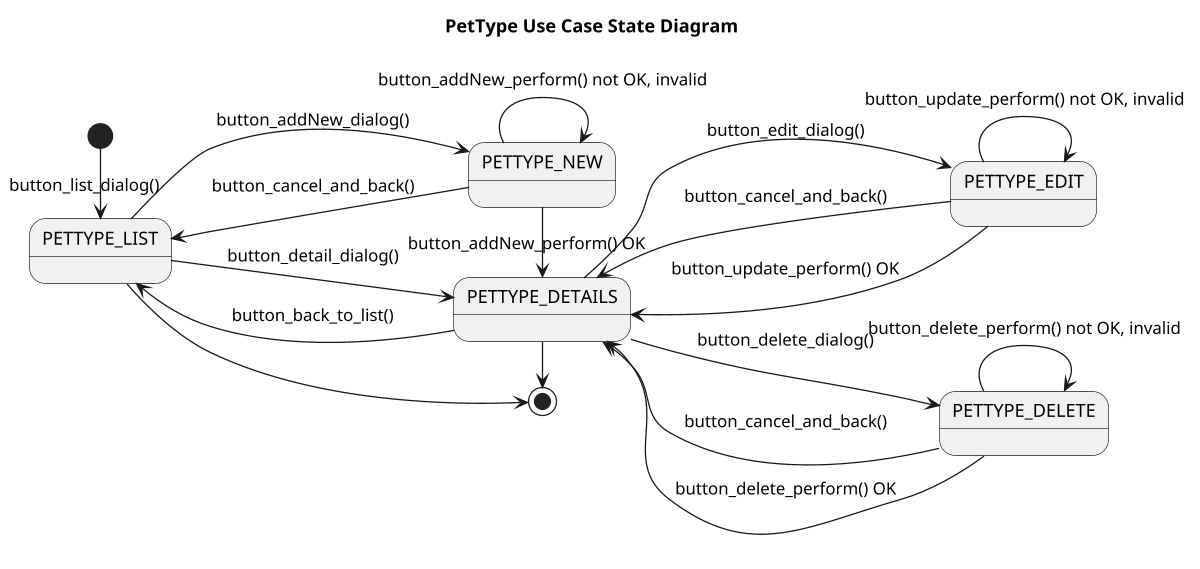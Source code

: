 @startuml

title PetType Use Case State Diagram

'https://plantuml.com/state-diagram

left to right direction
'top to bottom direction

scale 1200 width

[*] -> PETTYPE_LIST: button_list_dialog()

PETTYPE_LIST --> PETTYPE_NEW : button_addNew_dialog()
PETTYPE_NEW --> PETTYPE_LIST: button_cancel_and_back()
state PETTYPE_NEW {
    PETTYPE_NEW --> PETTYPE_NEW : button_addNew_perform() not OK, invalid
}
PETTYPE_NEW -> PETTYPE_DETAILS: button_addNew_perform() OK

PETTYPE_LIST --> PETTYPE_DETAILS: button_detail_dialog()
PETTYPE_DETAILS --> PETTYPE_LIST : button_back_to_list()

PETTYPE_DETAILS --> PETTYPE_EDIT: button_edit_dialog()
PETTYPE_EDIT --> PETTYPE_DETAILS: button_cancel_and_back()
state PETTYPE_EDIT {
    PETTYPE_EDIT --> PETTYPE_EDIT: button_update_perform() not OK, invalid
}
PETTYPE_EDIT --> PETTYPE_DETAILS: button_update_perform() OK

PETTYPE_DETAILS --> PETTYPE_DELETE: button_delete_dialog()
PETTYPE_DELETE --> PETTYPE_DETAILS: button_cancel_and_back()
state PETTYPE_DELETE {
    PETTYPE_DELETE --> PETTYPE_DELETE: button_delete_perform() not OK, invalid
}
PETTYPE_DELETE --> PETTYPE_DETAILS: button_delete_perform() OK

PETTYPE_LIST -> [*]
PETTYPE_DETAILS -> [*]

@enduml